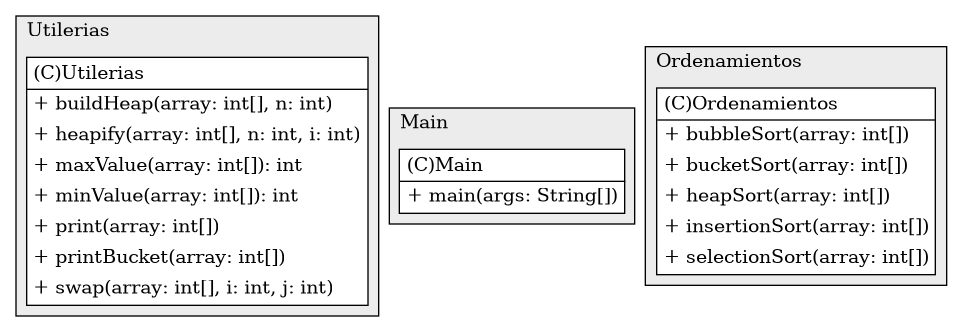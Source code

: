@startuml

/' diagram meta data start
config=StructureConfiguration;
{
  "projectClassification": {
    "searchMode": "OpenProject", // OpenProject, AllProjects
    "includedProjects": "",
    "pathEndKeywords": "*.impl",
    "isClientPath": "",
    "isClientName": "",
    "isTestPath": "",
    "isTestName": "",
    "isMappingPath": "",
    "isMappingName": "",
    "isDataAccessPath": "",
    "isDataAccessName": "",
    "isDataStructurePath": "",
    "isDataStructureName": "",
    "isInterfaceStructuresPath": "",
    "isInterfaceStructuresName": "",
    "isEntryPointPath": "",
    "isEntryPointName": "",
    "treatFinalFieldsAsMandatory": false
  },
  "graphRestriction": {
    "classPackageExcludeFilter": "",
    "classPackageIncludeFilter": "",
    "classNameExcludeFilter": "",
    "classNameIncludeFilter": "",
    "methodNameExcludeFilter": "",
    "methodNameIncludeFilter": "",
    "removeByInheritance": "", // inheritance/annotation based filtering is done in a second step
    "removeByAnnotation": "",
    "removeByClassPackage": "", // cleanup the graph after inheritance/annotation based filtering is done
    "removeByClassName": "",
    "cutMappings": false,
    "cutEnum": true,
    "cutTests": true,
    "cutClient": true,
    "cutDataAccess": false,
    "cutInterfaceStructures": false,
    "cutDataStructures": false,
    "cutGetterAndSetter": true,
    "cutConstructors": true
  },
  "graphTraversal": {
    "forwardDepth": 6,
    "backwardDepth": 6,
    "classPackageExcludeFilter": "",
    "classPackageIncludeFilter": "",
    "classNameExcludeFilter": "",
    "classNameIncludeFilter": "",
    "methodNameExcludeFilter": "",
    "methodNameIncludeFilter": "",
    "hideMappings": false,
    "hideDataStructures": false,
    "hidePrivateMethods": true,
    "hideInterfaceCalls": true, // indirection: implementation -> interface (is hidden) -> implementation
    "onlyShowApplicationEntryPoints": false, // root node is included
    "useMethodCallsForStructureDiagram": "ForwardOnly" // ForwardOnly, BothDirections, No
  },
  "details": {
    "aggregation": "GroupByClass", // ByClass, GroupByClass, None
    "showClassGenericTypes": true,
    "showMethods": true,
    "showMethodParameterNames": true,
    "showMethodParameterTypes": true,
    "showMethodReturnType": true,
    "showPackageLevels": 2,
    "showDetailedClassStructure": true
  },
  "rootClass": "Main",
  "extensionCallbackMethod": "" // qualified.class.name#methodName - signature: public static String method(String)
}
diagram meta data end '/



digraph g {
    rankdir="TB"
    splines=polyline
    

'nodes 
subgraph cluster_1119907924 { 
   	label=Utilerias
	labeljust=l
	fillcolor="#ececec"
	style=filled
   
   Utilerias1119907924[
	label=<<TABLE BORDER="1" CELLBORDER="0" CELLPADDING="4" CELLSPACING="0">
<TR><TD ALIGN="LEFT" >(C)Utilerias</TD></TR>
<HR/>
<TR><TD ALIGN="LEFT" >+ buildHeap(array: int[], n: int)</TD></TR>
<TR><TD ALIGN="LEFT" >+ heapify(array: int[], n: int, i: int)</TD></TR>
<TR><TD ALIGN="LEFT" >+ maxValue(array: int[]): int</TD></TR>
<TR><TD ALIGN="LEFT" >+ minValue(array: int[]): int</TD></TR>
<TR><TD ALIGN="LEFT" >+ print(array: int[])</TD></TR>
<TR><TD ALIGN="LEFT" >+ printBucket(array: int[])</TD></TR>
<TR><TD ALIGN="LEFT" >+ swap(array: int[], i: int, j: int)</TD></TR>
</TABLE>>
	style=filled
	margin=0
	shape=plaintext
	fillcolor="#FFFFFF"
];
} 

subgraph cluster_2390489 { 
   	label=Main
	labeljust=l
	fillcolor="#ececec"
	style=filled
   
   Main2390489[
	label=<<TABLE BORDER="1" CELLBORDER="0" CELLPADDING="4" CELLSPACING="0">
<TR><TD ALIGN="LEFT" >(C)Main</TD></TR>
<HR/>
<TR><TD ALIGN="LEFT" >+ main(args: String[])</TD></TR>
</TABLE>>
	style=filled
	margin=0
	shape=plaintext
	fillcolor="#FFFFFF"
];
} 

subgraph cluster_494212708 { 
   	label=Ordenamientos
	labeljust=l
	fillcolor="#ececec"
	style=filled
   
   Ordenamientos494212708[
	label=<<TABLE BORDER="1" CELLBORDER="0" CELLPADDING="4" CELLSPACING="0">
<TR><TD ALIGN="LEFT" >(C)Ordenamientos</TD></TR>
<HR/>
<TR><TD ALIGN="LEFT" >+ bubbleSort(array: int[])</TD></TR>
<TR><TD ALIGN="LEFT" >+ bucketSort(array: int[])</TD></TR>
<TR><TD ALIGN="LEFT" >+ heapSort(array: int[])</TD></TR>
<TR><TD ALIGN="LEFT" >+ insertionSort(array: int[])</TD></TR>
<TR><TD ALIGN="LEFT" >+ selectionSort(array: int[])</TD></TR>
</TABLE>>
	style=filled
	margin=0
	shape=plaintext
	fillcolor="#FFFFFF"
];
} 

'edges    

    
}
@enduml
